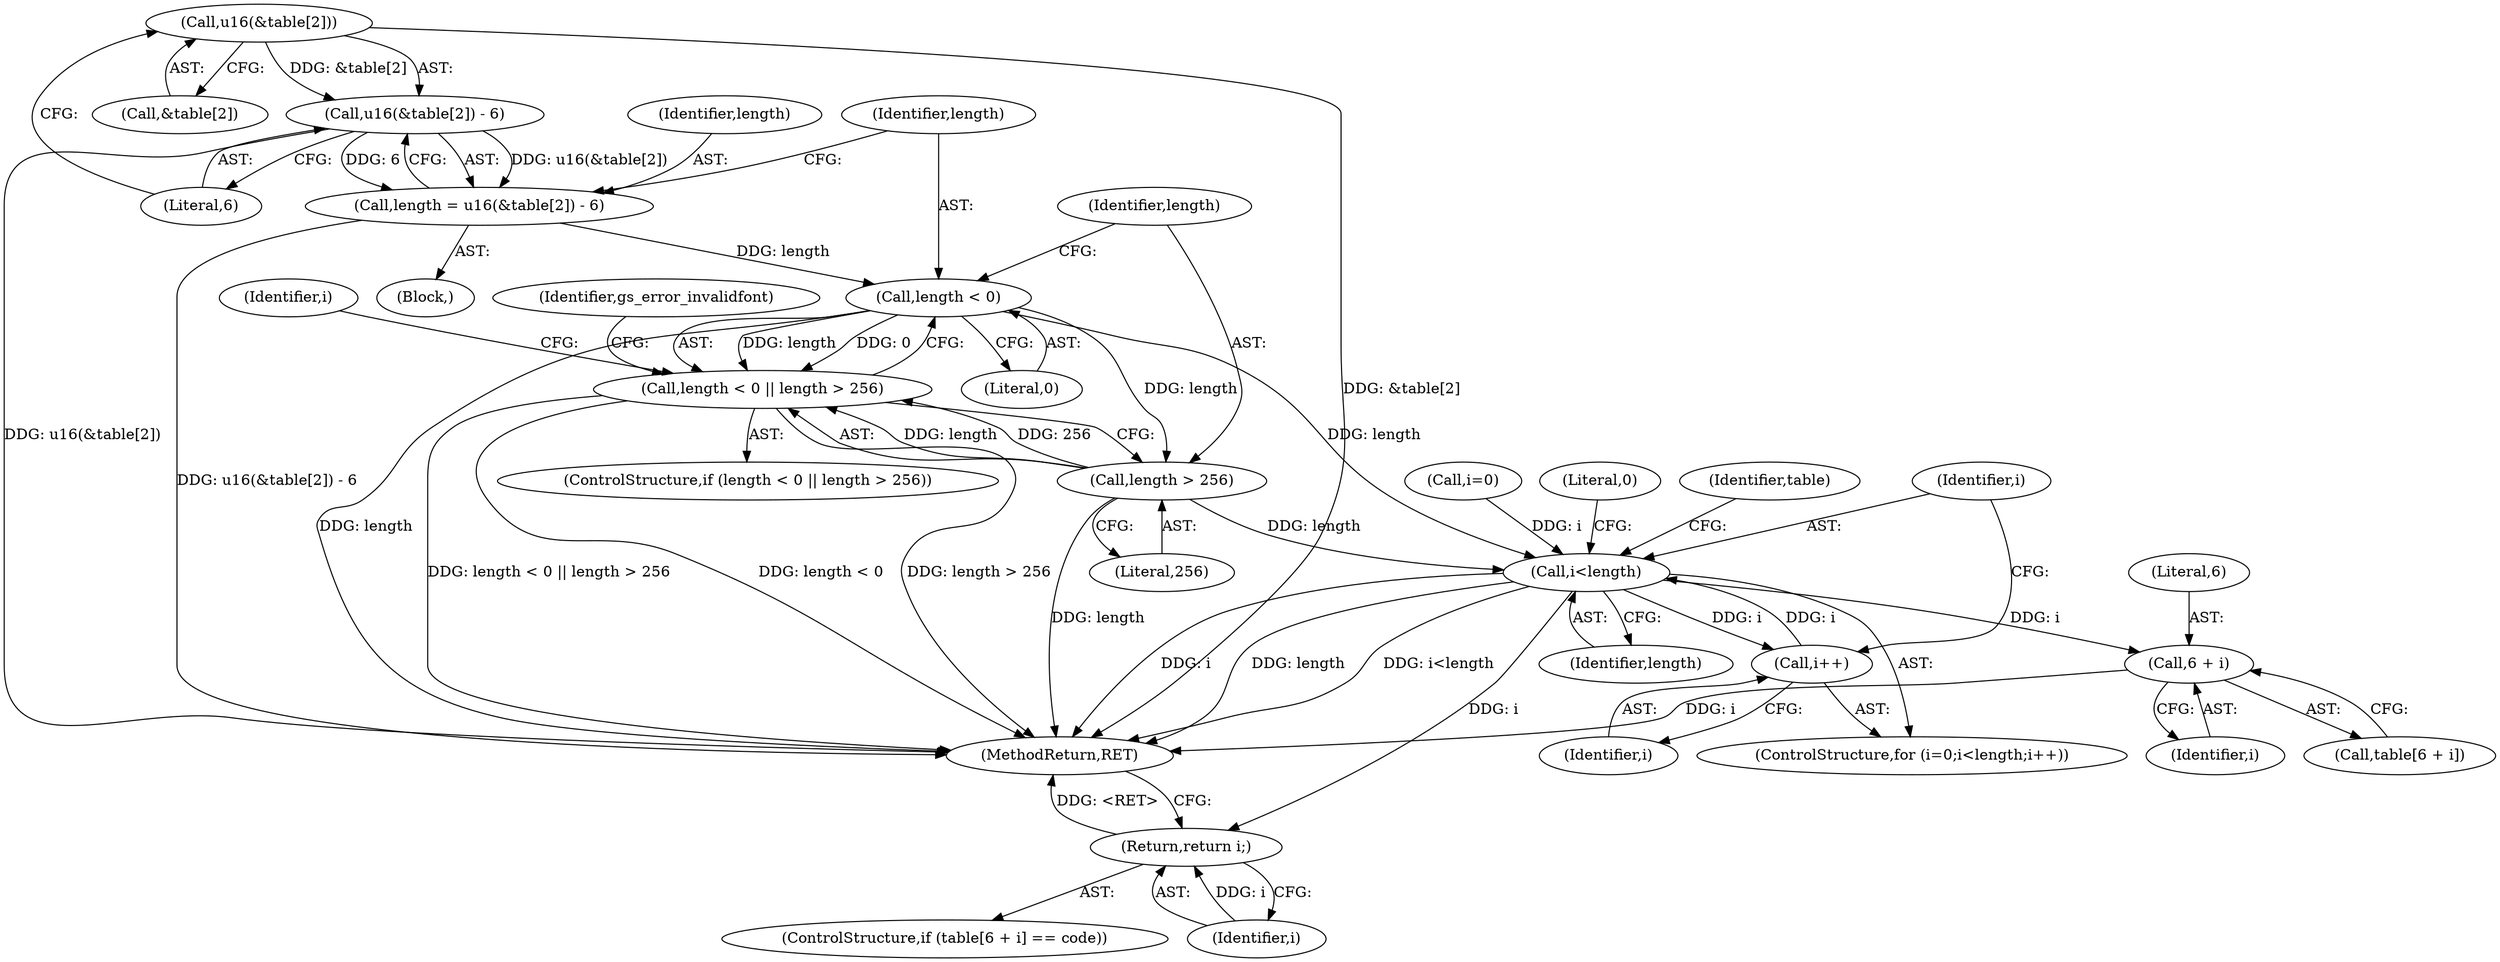 digraph "0_ghostscript_961b10cdd71403072fb99401a45f3bef6ce53626@array" {
"1000492" [label="(Call,u16(&table[2]))"];
"1000491" [label="(Call,u16(&table[2]) - 6)"];
"1000489" [label="(Call,length = u16(&table[2]) - 6)"];
"1000500" [label="(Call,length < 0)"];
"1000499" [label="(Call,length < 0 || length > 256)"];
"1000503" [label="(Call,length > 256)"];
"1000512" [label="(Call,i<length)"];
"1000515" [label="(Call,i++)"];
"1000522" [label="(Call,6 + i)"];
"1000526" [label="(Return,return i;)"];
"1000508" [label="(ControlStructure,for (i=0;i<length;i++))"];
"1000490" [label="(Identifier,length)"];
"1000491" [label="(Call,u16(&table[2]) - 6)"];
"1000515" [label="(Call,i++)"];
"1000499" [label="(Call,length < 0 || length > 256)"];
"1000529" [label="(Literal,0)"];
"1000507" [label="(Identifier,gs_error_invalidfont)"];
"1000512" [label="(Call,i<length)"];
"1000516" [label="(Identifier,i)"];
"1000522" [label="(Call,6 + i)"];
"1000503" [label="(Call,length > 256)"];
"1000493" [label="(Call,&table[2])"];
"1000521" [label="(Identifier,table)"];
"1000524" [label="(Identifier,i)"];
"1000878" [label="(MethodReturn,RET)"];
"1000486" [label="(Block,)"];
"1000523" [label="(Literal,6)"];
"1000492" [label="(Call,u16(&table[2]))"];
"1000518" [label="(ControlStructure,if (table[6 + i] == code))"];
"1000526" [label="(Return,return i;)"];
"1000497" [label="(Literal,6)"];
"1000489" [label="(Call,length = u16(&table[2]) - 6)"];
"1000527" [label="(Identifier,i)"];
"1000504" [label="(Identifier,length)"];
"1000514" [label="(Identifier,length)"];
"1000509" [label="(Call,i=0)"];
"1000510" [label="(Identifier,i)"];
"1000500" [label="(Call,length < 0)"];
"1000520" [label="(Call,table[6 + i])"];
"1000513" [label="(Identifier,i)"];
"1000505" [label="(Literal,256)"];
"1000501" [label="(Identifier,length)"];
"1000498" [label="(ControlStructure,if (length < 0 || length > 256))"];
"1000502" [label="(Literal,0)"];
"1000492" -> "1000491"  [label="AST: "];
"1000492" -> "1000493"  [label="CFG: "];
"1000493" -> "1000492"  [label="AST: "];
"1000497" -> "1000492"  [label="CFG: "];
"1000492" -> "1000878"  [label="DDG: &table[2]"];
"1000492" -> "1000491"  [label="DDG: &table[2]"];
"1000491" -> "1000489"  [label="AST: "];
"1000491" -> "1000497"  [label="CFG: "];
"1000497" -> "1000491"  [label="AST: "];
"1000489" -> "1000491"  [label="CFG: "];
"1000491" -> "1000878"  [label="DDG: u16(&table[2])"];
"1000491" -> "1000489"  [label="DDG: u16(&table[2])"];
"1000491" -> "1000489"  [label="DDG: 6"];
"1000489" -> "1000486"  [label="AST: "];
"1000490" -> "1000489"  [label="AST: "];
"1000501" -> "1000489"  [label="CFG: "];
"1000489" -> "1000878"  [label="DDG: u16(&table[2]) - 6"];
"1000489" -> "1000500"  [label="DDG: length"];
"1000500" -> "1000499"  [label="AST: "];
"1000500" -> "1000502"  [label="CFG: "];
"1000501" -> "1000500"  [label="AST: "];
"1000502" -> "1000500"  [label="AST: "];
"1000504" -> "1000500"  [label="CFG: "];
"1000499" -> "1000500"  [label="CFG: "];
"1000500" -> "1000878"  [label="DDG: length"];
"1000500" -> "1000499"  [label="DDG: length"];
"1000500" -> "1000499"  [label="DDG: 0"];
"1000500" -> "1000503"  [label="DDG: length"];
"1000500" -> "1000512"  [label="DDG: length"];
"1000499" -> "1000498"  [label="AST: "];
"1000499" -> "1000503"  [label="CFG: "];
"1000503" -> "1000499"  [label="AST: "];
"1000507" -> "1000499"  [label="CFG: "];
"1000510" -> "1000499"  [label="CFG: "];
"1000499" -> "1000878"  [label="DDG: length > 256"];
"1000499" -> "1000878"  [label="DDG: length < 0 || length > 256"];
"1000499" -> "1000878"  [label="DDG: length < 0"];
"1000503" -> "1000499"  [label="DDG: length"];
"1000503" -> "1000499"  [label="DDG: 256"];
"1000503" -> "1000505"  [label="CFG: "];
"1000504" -> "1000503"  [label="AST: "];
"1000505" -> "1000503"  [label="AST: "];
"1000503" -> "1000878"  [label="DDG: length"];
"1000503" -> "1000512"  [label="DDG: length"];
"1000512" -> "1000508"  [label="AST: "];
"1000512" -> "1000514"  [label="CFG: "];
"1000513" -> "1000512"  [label="AST: "];
"1000514" -> "1000512"  [label="AST: "];
"1000521" -> "1000512"  [label="CFG: "];
"1000529" -> "1000512"  [label="CFG: "];
"1000512" -> "1000878"  [label="DDG: i"];
"1000512" -> "1000878"  [label="DDG: length"];
"1000512" -> "1000878"  [label="DDG: i<length"];
"1000515" -> "1000512"  [label="DDG: i"];
"1000509" -> "1000512"  [label="DDG: i"];
"1000512" -> "1000515"  [label="DDG: i"];
"1000512" -> "1000522"  [label="DDG: i"];
"1000512" -> "1000526"  [label="DDG: i"];
"1000515" -> "1000508"  [label="AST: "];
"1000515" -> "1000516"  [label="CFG: "];
"1000516" -> "1000515"  [label="AST: "];
"1000513" -> "1000515"  [label="CFG: "];
"1000522" -> "1000520"  [label="AST: "];
"1000522" -> "1000524"  [label="CFG: "];
"1000523" -> "1000522"  [label="AST: "];
"1000524" -> "1000522"  [label="AST: "];
"1000520" -> "1000522"  [label="CFG: "];
"1000522" -> "1000878"  [label="DDG: i"];
"1000526" -> "1000518"  [label="AST: "];
"1000526" -> "1000527"  [label="CFG: "];
"1000527" -> "1000526"  [label="AST: "];
"1000878" -> "1000526"  [label="CFG: "];
"1000526" -> "1000878"  [label="DDG: <RET>"];
"1000527" -> "1000526"  [label="DDG: i"];
}
